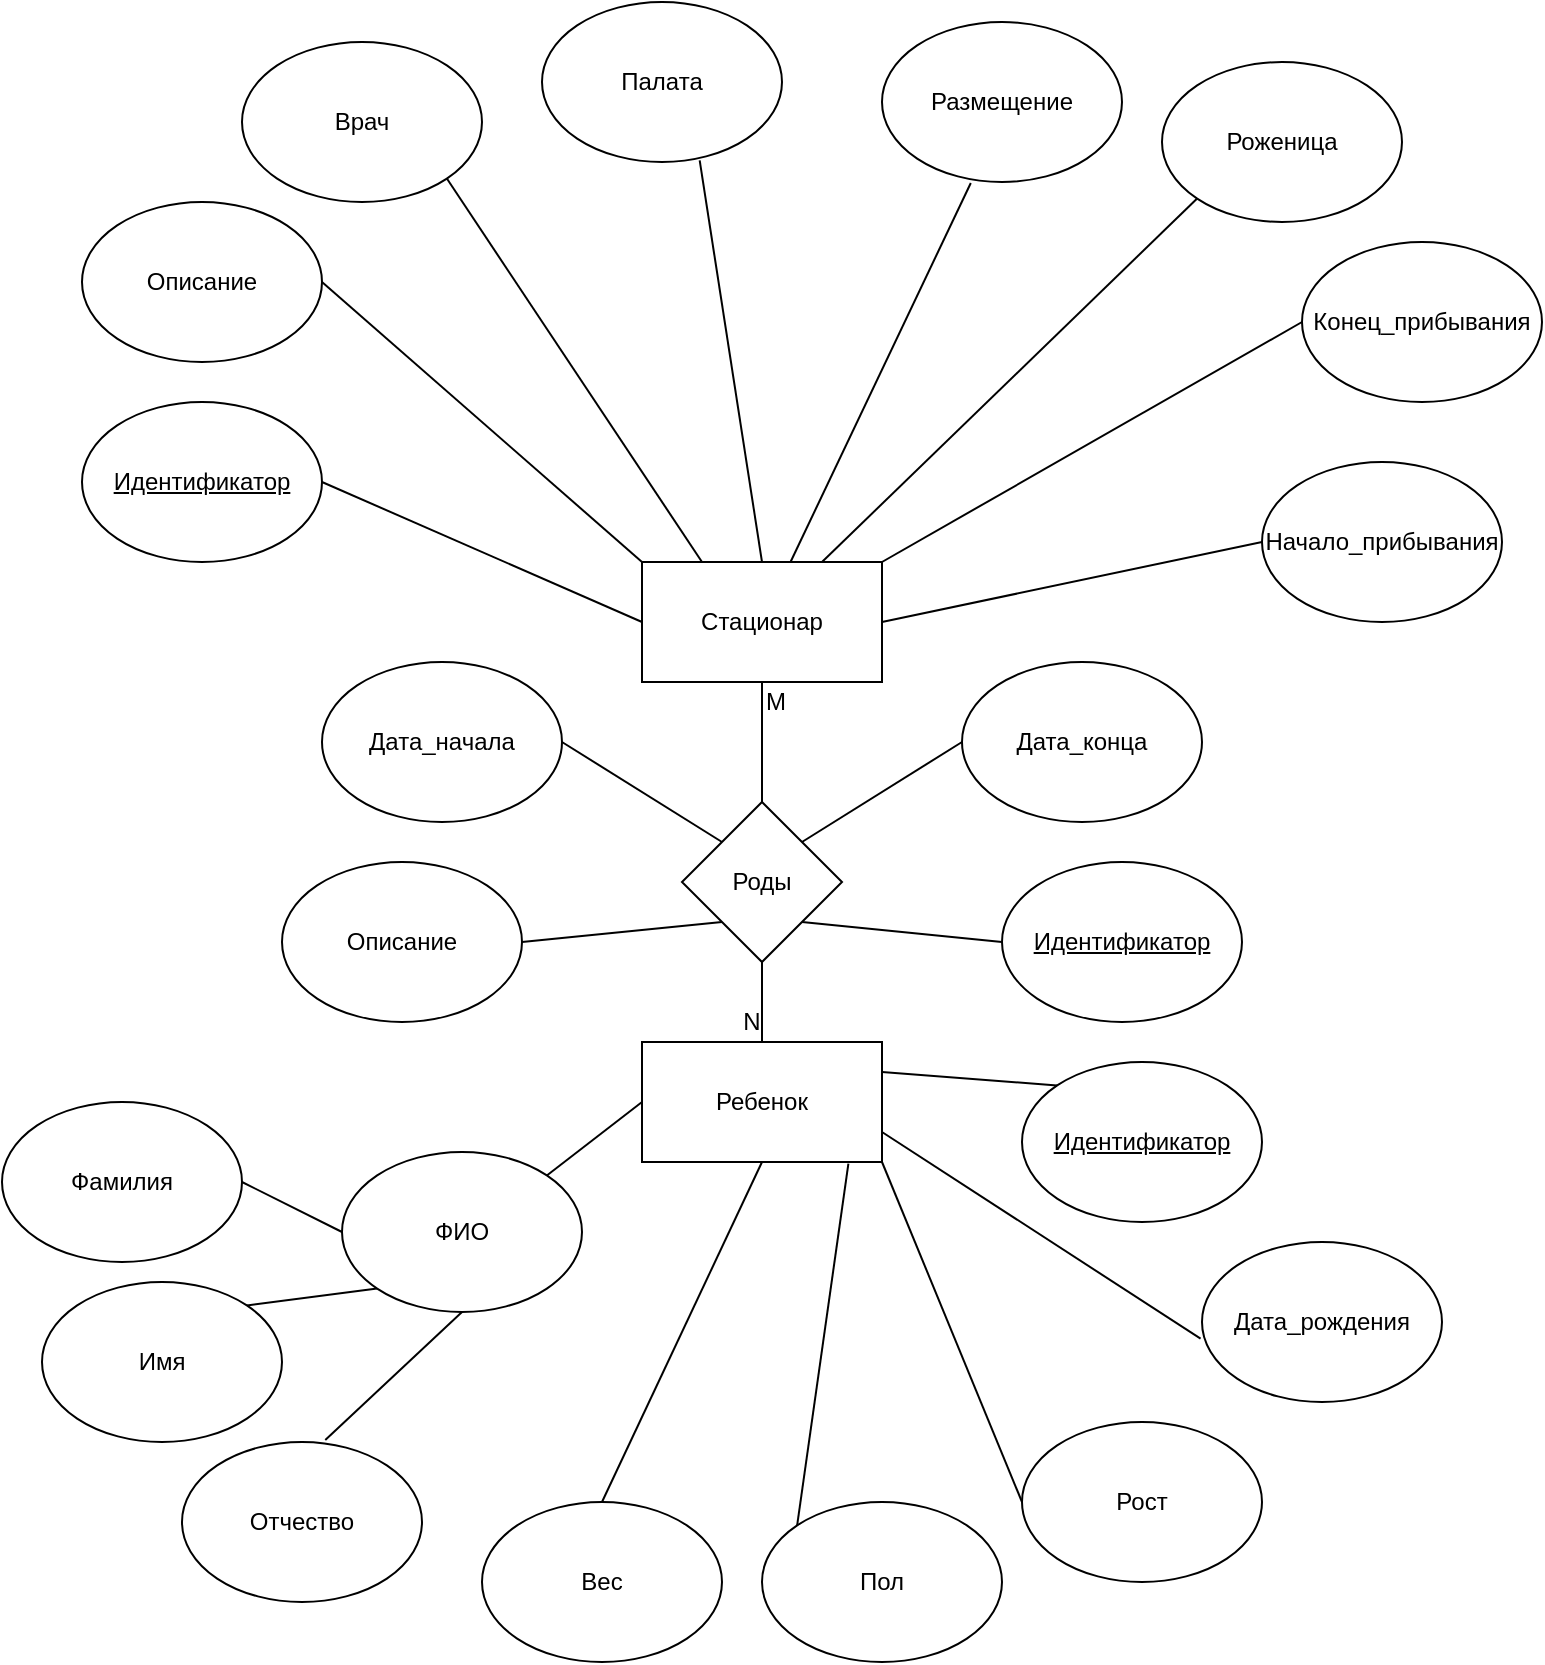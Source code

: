 <mxfile version="13.9.9" type="device"><diagram id="QLQoYpoKADRoGVCQ0E4w" name="Страница 1"><mxGraphModel dx="1205" dy="696" grid="0" gridSize="10" guides="1" tooltips="1" connect="1" arrows="1" fold="1" page="1" pageScale="1" pageWidth="827" pageHeight="1169" math="0" shadow="0"><root><mxCell id="0"/><mxCell id="1" parent="0"/><mxCell id="xmSJE31sCX9qnqSz5itU-1" value="Стационар" style="rounded=0;whiteSpace=wrap;html=1;" vertex="1" parent="1"><mxGeometry x="320" y="290" width="120" height="60" as="geometry"/></mxCell><mxCell id="xmSJE31sCX9qnqSz5itU-2" value="Роды" style="rhombus;whiteSpace=wrap;html=1;" vertex="1" parent="1"><mxGeometry x="340" y="410" width="80" height="80" as="geometry"/></mxCell><mxCell id="xmSJE31sCX9qnqSz5itU-3" value="Ребенок" style="rounded=0;whiteSpace=wrap;html=1;" vertex="1" parent="1"><mxGeometry x="320" y="530" width="120" height="60" as="geometry"/></mxCell><mxCell id="xmSJE31sCX9qnqSz5itU-4" value="" style="endArrow=none;html=1;entryX=0.5;entryY=1;entryDx=0;entryDy=0;exitX=0.5;exitY=0;exitDx=0;exitDy=0;" edge="1" parent="1" source="xmSJE31sCX9qnqSz5itU-2" target="xmSJE31sCX9qnqSz5itU-1"><mxGeometry width="50" height="50" relative="1" as="geometry"><mxPoint x="370" y="410" as="sourcePoint"/><mxPoint x="420" y="360" as="targetPoint"/></mxGeometry></mxCell><mxCell id="xmSJE31sCX9qnqSz5itU-6" value="" style="endArrow=none;html=1;exitX=0.5;exitY=0;exitDx=0;exitDy=0;entryX=0.5;entryY=1;entryDx=0;entryDy=0;" edge="1" parent="1" source="xmSJE31sCX9qnqSz5itU-3" target="xmSJE31sCX9qnqSz5itU-2"><mxGeometry width="50" height="50" relative="1" as="geometry"><mxPoint x="400" y="550" as="sourcePoint"/><mxPoint x="450" y="500" as="targetPoint"/></mxGeometry></mxCell><mxCell id="xmSJE31sCX9qnqSz5itU-7" value="N" style="text;html=1;strokeColor=none;fillColor=none;align=center;verticalAlign=middle;whiteSpace=wrap;rounded=0;" vertex="1" parent="1"><mxGeometry x="340" y="510" width="70" height="20" as="geometry"/></mxCell><mxCell id="xmSJE31sCX9qnqSz5itU-9" value="M" style="text;html=1;strokeColor=none;fillColor=none;align=center;verticalAlign=middle;whiteSpace=wrap;rounded=0;" vertex="1" parent="1"><mxGeometry x="360" y="350" width="54" height="20" as="geometry"/></mxCell><mxCell id="xmSJE31sCX9qnqSz5itU-11" value="Дата_конца" style="ellipse;whiteSpace=wrap;html=1;" vertex="1" parent="1"><mxGeometry x="480" y="340" width="120" height="80" as="geometry"/></mxCell><mxCell id="xmSJE31sCX9qnqSz5itU-12" value="Дата_начала" style="ellipse;whiteSpace=wrap;html=1;" vertex="1" parent="1"><mxGeometry x="160" y="340" width="120" height="80" as="geometry"/></mxCell><mxCell id="xmSJE31sCX9qnqSz5itU-13" value="Описание" style="ellipse;whiteSpace=wrap;html=1;" vertex="1" parent="1"><mxGeometry x="140" y="440" width="120" height="80" as="geometry"/></mxCell><mxCell id="xmSJE31sCX9qnqSz5itU-14" value="&lt;u&gt;Идентификатор&lt;/u&gt;" style="ellipse;whiteSpace=wrap;html=1;" vertex="1" parent="1"><mxGeometry x="500" y="440" width="120" height="80" as="geometry"/></mxCell><mxCell id="xmSJE31sCX9qnqSz5itU-15" value="" style="endArrow=none;html=1;exitX=1;exitY=1;exitDx=0;exitDy=0;entryX=0;entryY=0.5;entryDx=0;entryDy=0;" edge="1" parent="1" source="xmSJE31sCX9qnqSz5itU-2" target="xmSJE31sCX9qnqSz5itU-14"><mxGeometry width="50" height="50" relative="1" as="geometry"><mxPoint x="430" y="510" as="sourcePoint"/><mxPoint x="480" y="460" as="targetPoint"/></mxGeometry></mxCell><mxCell id="xmSJE31sCX9qnqSz5itU-16" value="" style="endArrow=none;html=1;exitX=1;exitY=0;exitDx=0;exitDy=0;entryX=0;entryY=0.5;entryDx=0;entryDy=0;" edge="1" parent="1" source="xmSJE31sCX9qnqSz5itU-2" target="xmSJE31sCX9qnqSz5itU-11"><mxGeometry width="50" height="50" relative="1" as="geometry"><mxPoint x="410" y="460" as="sourcePoint"/><mxPoint x="460" y="410" as="targetPoint"/></mxGeometry></mxCell><mxCell id="xmSJE31sCX9qnqSz5itU-17" value="" style="endArrow=none;html=1;exitX=1;exitY=0.5;exitDx=0;exitDy=0;entryX=0;entryY=0;entryDx=0;entryDy=0;" edge="1" parent="1" source="xmSJE31sCX9qnqSz5itU-12" target="xmSJE31sCX9qnqSz5itU-2"><mxGeometry width="50" height="50" relative="1" as="geometry"><mxPoint x="320" y="450" as="sourcePoint"/><mxPoint x="370" y="400" as="targetPoint"/></mxGeometry></mxCell><mxCell id="xmSJE31sCX9qnqSz5itU-18" value="" style="endArrow=none;html=1;exitX=1;exitY=0.5;exitDx=0;exitDy=0;entryX=0;entryY=1;entryDx=0;entryDy=0;" edge="1" parent="1" source="xmSJE31sCX9qnqSz5itU-13" target="xmSJE31sCX9qnqSz5itU-2"><mxGeometry width="50" height="50" relative="1" as="geometry"><mxPoint x="290" y="520" as="sourcePoint"/><mxPoint x="340" y="470" as="targetPoint"/></mxGeometry></mxCell><mxCell id="xmSJE31sCX9qnqSz5itU-19" value="ФИО" style="ellipse;whiteSpace=wrap;html=1;" vertex="1" parent="1"><mxGeometry x="170" y="585" width="120" height="80" as="geometry"/></mxCell><mxCell id="xmSJE31sCX9qnqSz5itU-20" value="Фамилия" style="ellipse;whiteSpace=wrap;html=1;" vertex="1" parent="1"><mxGeometry y="560" width="120" height="80" as="geometry"/></mxCell><mxCell id="xmSJE31sCX9qnqSz5itU-21" value="Имя" style="ellipse;whiteSpace=wrap;html=1;" vertex="1" parent="1"><mxGeometry x="20" y="650" width="120" height="80" as="geometry"/></mxCell><mxCell id="xmSJE31sCX9qnqSz5itU-22" value="Отчество" style="ellipse;whiteSpace=wrap;html=1;" vertex="1" parent="1"><mxGeometry x="90" y="730" width="120" height="80" as="geometry"/></mxCell><mxCell id="xmSJE31sCX9qnqSz5itU-23" value="Вес" style="ellipse;whiteSpace=wrap;html=1;" vertex="1" parent="1"><mxGeometry x="240" y="760" width="120" height="80" as="geometry"/></mxCell><mxCell id="xmSJE31sCX9qnqSz5itU-24" value="Рост" style="ellipse;whiteSpace=wrap;html=1;" vertex="1" parent="1"><mxGeometry x="510" y="720" width="120" height="80" as="geometry"/></mxCell><mxCell id="xmSJE31sCX9qnqSz5itU-25" value="Дата_рождения" style="ellipse;whiteSpace=wrap;html=1;" vertex="1" parent="1"><mxGeometry x="600" y="630" width="120" height="80" as="geometry"/></mxCell><mxCell id="xmSJE31sCX9qnqSz5itU-26" value="&lt;u&gt;Идентификатор&lt;/u&gt;" style="ellipse;whiteSpace=wrap;html=1;" vertex="1" parent="1"><mxGeometry x="510" y="540" width="120" height="80" as="geometry"/></mxCell><mxCell id="xmSJE31sCX9qnqSz5itU-27" value="Пол" style="ellipse;whiteSpace=wrap;html=1;" vertex="1" parent="1"><mxGeometry x="380" y="760" width="120" height="80" as="geometry"/></mxCell><mxCell id="xmSJE31sCX9qnqSz5itU-28" value="" style="endArrow=none;html=1;exitX=1;exitY=0;exitDx=0;exitDy=0;entryX=0;entryY=0.5;entryDx=0;entryDy=0;" edge="1" parent="1" source="xmSJE31sCX9qnqSz5itU-19" target="xmSJE31sCX9qnqSz5itU-3"><mxGeometry width="50" height="50" relative="1" as="geometry"><mxPoint x="370" y="710" as="sourcePoint"/><mxPoint x="420" y="660" as="targetPoint"/></mxGeometry></mxCell><mxCell id="xmSJE31sCX9qnqSz5itU-29" value="" style="endArrow=none;html=1;exitX=0.597;exitY=-0.013;exitDx=0;exitDy=0;exitPerimeter=0;entryX=0.5;entryY=1;entryDx=0;entryDy=0;" edge="1" parent="1" source="xmSJE31sCX9qnqSz5itU-22" target="xmSJE31sCX9qnqSz5itU-19"><mxGeometry width="50" height="50" relative="1" as="geometry"><mxPoint x="270" y="720" as="sourcePoint"/><mxPoint x="320" y="670" as="targetPoint"/></mxGeometry></mxCell><mxCell id="xmSJE31sCX9qnqSz5itU-30" value="" style="endArrow=none;html=1;exitX=0;exitY=0.5;exitDx=0;exitDy=0;entryX=1;entryY=0.5;entryDx=0;entryDy=0;" edge="1" parent="1" source="xmSJE31sCX9qnqSz5itU-19" target="xmSJE31sCX9qnqSz5itU-20"><mxGeometry width="50" height="50" relative="1" as="geometry"><mxPoint x="430" y="590" as="sourcePoint"/><mxPoint x="480" y="540" as="targetPoint"/></mxGeometry></mxCell><mxCell id="xmSJE31sCX9qnqSz5itU-31" value="" style="endArrow=none;html=1;exitX=0;exitY=1;exitDx=0;exitDy=0;entryX=1;entryY=0;entryDx=0;entryDy=0;" edge="1" parent="1" source="xmSJE31sCX9qnqSz5itU-19" target="xmSJE31sCX9qnqSz5itU-21"><mxGeometry width="50" height="50" relative="1" as="geometry"><mxPoint x="430" y="590" as="sourcePoint"/><mxPoint x="480" y="540" as="targetPoint"/></mxGeometry></mxCell><mxCell id="xmSJE31sCX9qnqSz5itU-32" value="" style="endArrow=none;html=1;exitX=0.5;exitY=0;exitDx=0;exitDy=0;entryX=0.5;entryY=1;entryDx=0;entryDy=0;" edge="1" parent="1" source="xmSJE31sCX9qnqSz5itU-23" target="xmSJE31sCX9qnqSz5itU-3"><mxGeometry width="50" height="50" relative="1" as="geometry"><mxPoint x="390" y="680" as="sourcePoint"/><mxPoint x="440" y="630" as="targetPoint"/></mxGeometry></mxCell><mxCell id="xmSJE31sCX9qnqSz5itU-33" value="" style="endArrow=none;html=1;entryX=0.86;entryY=1.014;entryDx=0;entryDy=0;entryPerimeter=0;exitX=0;exitY=0;exitDx=0;exitDy=0;" edge="1" parent="1" source="xmSJE31sCX9qnqSz5itU-27" target="xmSJE31sCX9qnqSz5itU-3"><mxGeometry width="50" height="50" relative="1" as="geometry"><mxPoint x="520" y="747" as="sourcePoint"/><mxPoint x="540" y="670" as="targetPoint"/></mxGeometry></mxCell><mxCell id="xmSJE31sCX9qnqSz5itU-34" value="" style="endArrow=none;html=1;exitX=1;exitY=1;exitDx=0;exitDy=0;entryX=0;entryY=0.5;entryDx=0;entryDy=0;" edge="1" parent="1" source="xmSJE31sCX9qnqSz5itU-3" target="xmSJE31sCX9qnqSz5itU-24"><mxGeometry width="50" height="50" relative="1" as="geometry"><mxPoint x="510" y="700" as="sourcePoint"/><mxPoint x="560" y="650" as="targetPoint"/></mxGeometry></mxCell><mxCell id="xmSJE31sCX9qnqSz5itU-35" value="" style="endArrow=none;html=1;exitX=1;exitY=0.25;exitDx=0;exitDy=0;entryX=0;entryY=0;entryDx=0;entryDy=0;" edge="1" parent="1" source="xmSJE31sCX9qnqSz5itU-3" target="xmSJE31sCX9qnqSz5itU-26"><mxGeometry width="50" height="50" relative="1" as="geometry"><mxPoint x="430" y="590" as="sourcePoint"/><mxPoint x="480" y="540" as="targetPoint"/></mxGeometry></mxCell><mxCell id="xmSJE31sCX9qnqSz5itU-36" value="" style="endArrow=none;html=1;exitX=1;exitY=0.75;exitDx=0;exitDy=0;entryX=-0.006;entryY=0.604;entryDx=0;entryDy=0;entryPerimeter=0;" edge="1" parent="1" source="xmSJE31sCX9qnqSz5itU-3" target="xmSJE31sCX9qnqSz5itU-25"><mxGeometry width="50" height="50" relative="1" as="geometry"><mxPoint x="440" y="610" as="sourcePoint"/><mxPoint x="490" y="560" as="targetPoint"/></mxGeometry></mxCell><mxCell id="xmSJE31sCX9qnqSz5itU-37" value="Роженица" style="ellipse;whiteSpace=wrap;html=1;" vertex="1" parent="1"><mxGeometry x="580" y="40" width="120" height="80" as="geometry"/></mxCell><mxCell id="xmSJE31sCX9qnqSz5itU-38" value="Размещение" style="ellipse;whiteSpace=wrap;html=1;" vertex="1" parent="1"><mxGeometry x="440" y="20" width="120" height="80" as="geometry"/></mxCell><mxCell id="xmSJE31sCX9qnqSz5itU-39" value="Палата" style="ellipse;whiteSpace=wrap;html=1;" vertex="1" parent="1"><mxGeometry x="270" y="10" width="120" height="80" as="geometry"/></mxCell><mxCell id="xmSJE31sCX9qnqSz5itU-40" value="Врач" style="ellipse;whiteSpace=wrap;html=1;" vertex="1" parent="1"><mxGeometry x="120" y="30" width="120" height="80" as="geometry"/></mxCell><mxCell id="xmSJE31sCX9qnqSz5itU-41" value="&lt;u&gt;Идентификатор&lt;/u&gt;" style="ellipse;whiteSpace=wrap;html=1;" vertex="1" parent="1"><mxGeometry x="40" y="210" width="120" height="80" as="geometry"/></mxCell><mxCell id="xmSJE31sCX9qnqSz5itU-42" value="Конец_прибывания" style="ellipse;whiteSpace=wrap;html=1;" vertex="1" parent="1"><mxGeometry x="650" y="130" width="120" height="80" as="geometry"/></mxCell><mxCell id="xmSJE31sCX9qnqSz5itU-43" value="Начало_прибывания" style="ellipse;whiteSpace=wrap;html=1;" vertex="1" parent="1"><mxGeometry x="630" y="240" width="120" height="80" as="geometry"/></mxCell><mxCell id="xmSJE31sCX9qnqSz5itU-44" value="Описание" style="ellipse;whiteSpace=wrap;html=1;" vertex="1" parent="1"><mxGeometry x="40" y="110" width="120" height="80" as="geometry"/></mxCell><mxCell id="xmSJE31sCX9qnqSz5itU-45" value="" style="endArrow=none;html=1;exitX=1;exitY=0.5;exitDx=0;exitDy=0;entryX=0;entryY=0.5;entryDx=0;entryDy=0;" edge="1" parent="1" source="xmSJE31sCX9qnqSz5itU-1" target="xmSJE31sCX9qnqSz5itU-43"><mxGeometry width="50" height="50" relative="1" as="geometry"><mxPoint x="410" y="230" as="sourcePoint"/><mxPoint x="460" y="180" as="targetPoint"/></mxGeometry></mxCell><mxCell id="xmSJE31sCX9qnqSz5itU-46" value="" style="endArrow=none;html=1;entryX=0.37;entryY=1.006;entryDx=0;entryDy=0;entryPerimeter=0;" edge="1" parent="1" source="xmSJE31sCX9qnqSz5itU-1" target="xmSJE31sCX9qnqSz5itU-38"><mxGeometry width="50" height="50" relative="1" as="geometry"><mxPoint x="430" y="160" as="sourcePoint"/><mxPoint x="480" y="110" as="targetPoint"/></mxGeometry></mxCell><mxCell id="xmSJE31sCX9qnqSz5itU-47" value="" style="endArrow=none;html=1;exitX=0.75;exitY=0;exitDx=0;exitDy=0;entryX=0;entryY=1;entryDx=0;entryDy=0;" edge="1" parent="1" source="xmSJE31sCX9qnqSz5itU-1" target="xmSJE31sCX9qnqSz5itU-37"><mxGeometry width="50" height="50" relative="1" as="geometry"><mxPoint x="430" y="160" as="sourcePoint"/><mxPoint x="480" y="110" as="targetPoint"/></mxGeometry></mxCell><mxCell id="xmSJE31sCX9qnqSz5itU-48" value="" style="endArrow=none;html=1;exitX=1;exitY=0;exitDx=0;exitDy=0;entryX=0;entryY=0.5;entryDx=0;entryDy=0;" edge="1" parent="1" source="xmSJE31sCX9qnqSz5itU-1" target="xmSJE31sCX9qnqSz5itU-42"><mxGeometry width="50" height="50" relative="1" as="geometry"><mxPoint x="430" y="160" as="sourcePoint"/><mxPoint x="480" y="110" as="targetPoint"/></mxGeometry></mxCell><mxCell id="xmSJE31sCX9qnqSz5itU-49" value="" style="endArrow=none;html=1;exitX=0.5;exitY=0;exitDx=0;exitDy=0;entryX=0.657;entryY=0.99;entryDx=0;entryDy=0;entryPerimeter=0;" edge="1" parent="1" source="xmSJE31sCX9qnqSz5itU-1" target="xmSJE31sCX9qnqSz5itU-39"><mxGeometry width="50" height="50" relative="1" as="geometry"><mxPoint x="430" y="160" as="sourcePoint"/><mxPoint x="480" y="110" as="targetPoint"/></mxGeometry></mxCell><mxCell id="xmSJE31sCX9qnqSz5itU-50" value="" style="endArrow=none;html=1;exitX=0.25;exitY=0;exitDx=0;exitDy=0;entryX=1;entryY=1;entryDx=0;entryDy=0;" edge="1" parent="1" source="xmSJE31sCX9qnqSz5itU-1" target="xmSJE31sCX9qnqSz5itU-40"><mxGeometry width="50" height="50" relative="1" as="geometry"><mxPoint x="430" y="160" as="sourcePoint"/><mxPoint x="480" y="110" as="targetPoint"/></mxGeometry></mxCell><mxCell id="xmSJE31sCX9qnqSz5itU-51" value="" style="endArrow=none;html=1;entryX=0;entryY=0;entryDx=0;entryDy=0;exitX=1;exitY=0.5;exitDx=0;exitDy=0;" edge="1" parent="1" source="xmSJE31sCX9qnqSz5itU-44" target="xmSJE31sCX9qnqSz5itU-1"><mxGeometry width="50" height="50" relative="1" as="geometry"><mxPoint x="200" y="310" as="sourcePoint"/><mxPoint x="250" y="260" as="targetPoint"/></mxGeometry></mxCell><mxCell id="xmSJE31sCX9qnqSz5itU-52" value="" style="endArrow=none;html=1;exitX=1;exitY=0.5;exitDx=0;exitDy=0;entryX=0;entryY=0.5;entryDx=0;entryDy=0;" edge="1" parent="1" source="xmSJE31sCX9qnqSz5itU-41" target="xmSJE31sCX9qnqSz5itU-1"><mxGeometry width="50" height="50" relative="1" as="geometry"><mxPoint x="210" y="330" as="sourcePoint"/><mxPoint x="260" y="280" as="targetPoint"/></mxGeometry></mxCell></root></mxGraphModel></diagram></mxfile>